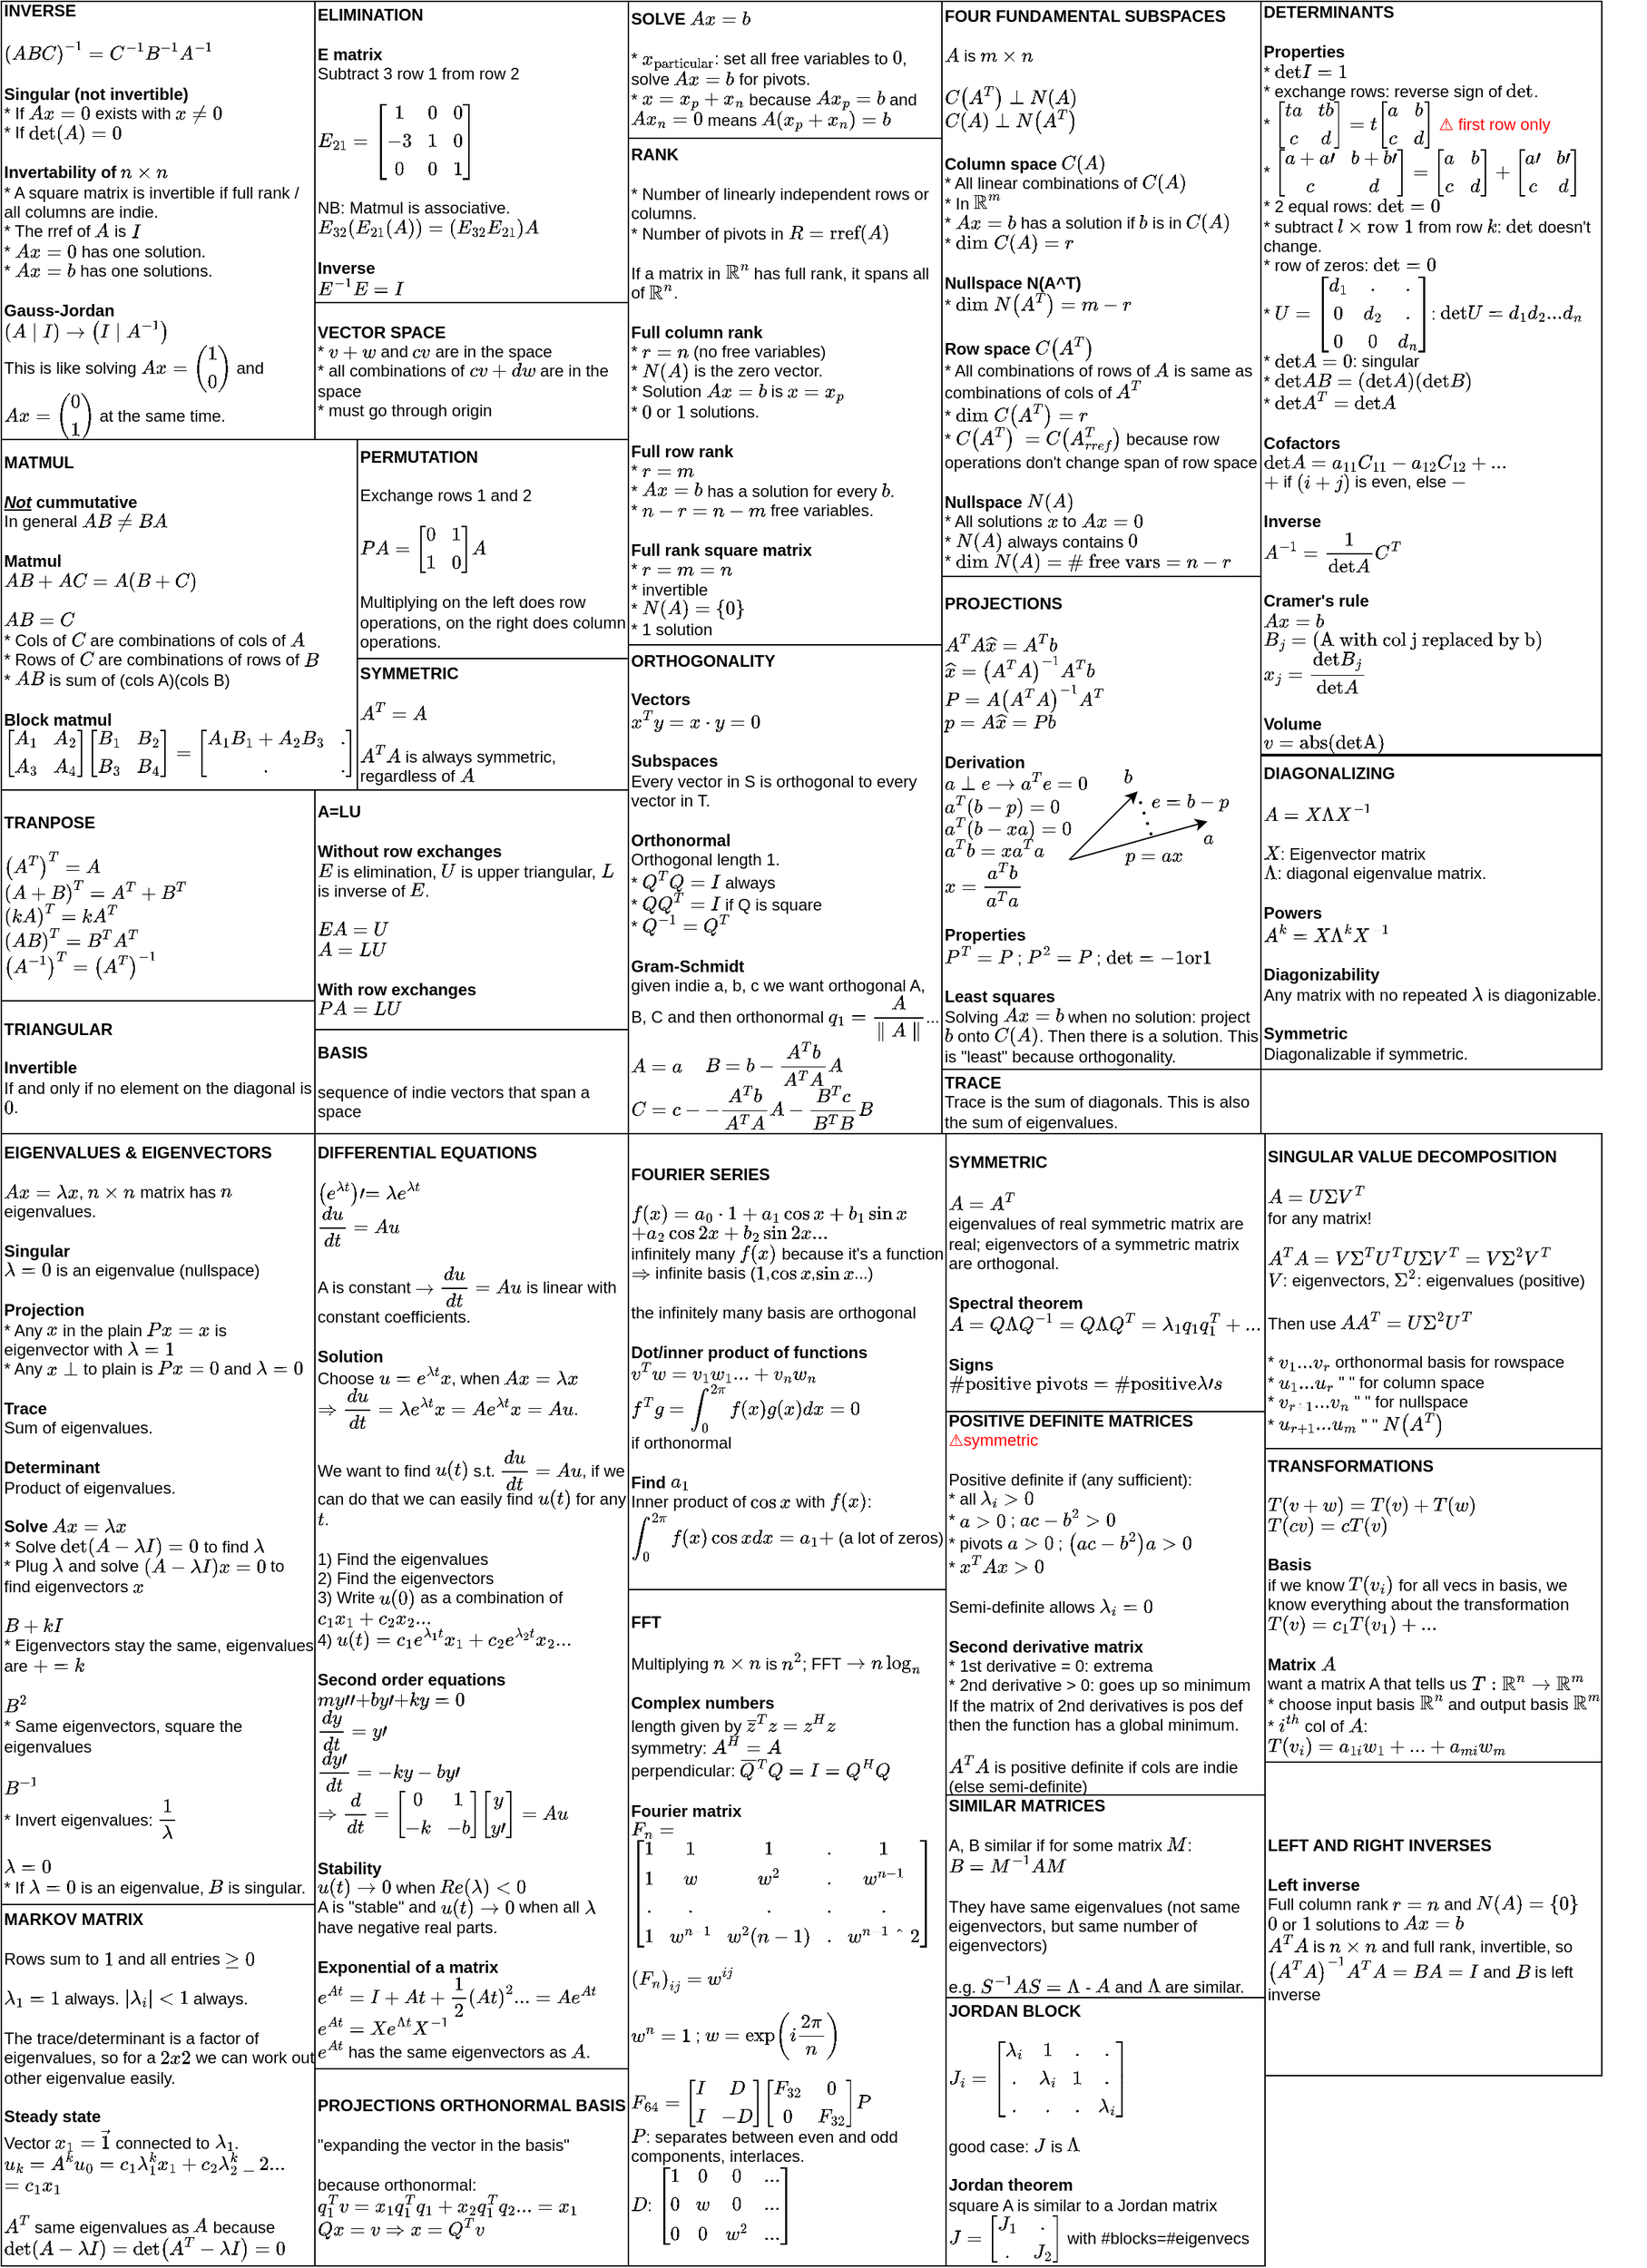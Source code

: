 <mxfile version="22.1.4" type="device">
  <diagram name="Page-1" id="CZhxHti3bZWoKVd3RKIE">
    <mxGraphModel dx="1194" dy="652" grid="1" gridSize="10" guides="1" tooltips="1" connect="1" arrows="1" fold="1" page="1" pageScale="1" pageWidth="1169" pageHeight="827" math="1" shadow="0">
      <root>
        <mxCell id="0" />
        <mxCell id="1" parent="0" />
        <mxCell id="o0Mzq_Nm_ivGwsUZUon7-1" value="&lt;b&gt;INVERSE&lt;br&gt;&lt;/b&gt;&lt;br&gt;`(ABC)^(-1)=C^(-1)B^(-1)A^(-1)`&lt;br&gt;&lt;br&gt;&lt;b&gt;Singular (not invertible)&lt;/b&gt;&lt;br&gt;* If `Ax=0` exists with `x!=0`&lt;br&gt;* If `det(A) = 0`&lt;br&gt;&lt;br&gt;&lt;b&gt;Invertability of `nxxn`&lt;/b&gt;&lt;br&gt;* A square matrix is invertible if full rank / all columns are indie.&lt;br&gt;* The rref of `A` is `I`&lt;br&gt;* `Ax=0` has one solution.&lt;br&gt;* `Ax=b` has one solutions.&lt;br&gt;&lt;br&gt;&lt;b&gt;Gauss-Jordan&lt;br&gt;&lt;/b&gt;`(A | I) -&amp;gt; (I | A^(-1))`&lt;br&gt;This is like solving `Ax=((1),(0))` and `Ax=((0),(1))` at the same time." style="rounded=0;whiteSpace=wrap;html=1;align=left;" parent="1" vertex="1">
          <mxGeometry width="229" height="320" as="geometry" />
        </mxCell>
        <mxCell id="o0Mzq_Nm_ivGwsUZUon7-2" value="&lt;b&gt;ELIMINATION&lt;/b&gt;&lt;br&gt;&lt;br&gt;&lt;b&gt;E matrix&lt;/b&gt;&lt;br&gt;Subtract 3 row 1 from row 2&lt;br&gt;&lt;br&gt;`E_{21} = [[1,0,0],[-3,1,0],[0,0,1]]`&lt;br&gt;&lt;br&gt;NB: Matmul is associative.&lt;br&gt;`E_{32}(E_{21}(A)) = (E_{32}E_{21})A`&lt;br&gt;&lt;br&gt;&lt;b&gt;Inverse&lt;br&gt;&lt;/b&gt;`E^(-1)E=I`" style="rounded=0;whiteSpace=wrap;html=1;align=left;" parent="1" vertex="1">
          <mxGeometry x="229" width="229" height="220" as="geometry" />
        </mxCell>
        <mxCell id="o0Mzq_Nm_ivGwsUZUon7-3" value="&lt;b&gt;PERMUTATION&lt;/b&gt;&lt;br&gt;&lt;br&gt;Exchange rows 1 and 2&lt;br&gt;&lt;br&gt;`PA=[[0,1],[1,0]]A`&lt;br&gt;&lt;br&gt;Multiplying on the left does row operations, on the right does column operations." style="rounded=0;whiteSpace=wrap;html=1;align=left;imageWidth=21;" parent="1" vertex="1">
          <mxGeometry x="260" y="320" width="198" height="160" as="geometry" />
        </mxCell>
        <mxCell id="o0Mzq_Nm_ivGwsUZUon7-4" value="&lt;b&gt;MATMUL&lt;br&gt;&lt;/b&gt;&lt;br&gt;&lt;b&gt;&lt;i&gt;&lt;u&gt;Not&lt;/u&gt;&lt;/i&gt; cummutative&lt;br&gt;&lt;/b&gt;In general `AB != BA`&lt;br&gt;&lt;br&gt;&lt;b&gt;Matmul&lt;br&gt;&lt;/b&gt;`AB + AC = A(B+C)`&lt;br&gt;&lt;br&gt;`AB=C`&lt;br&gt;* Cols of `C` are combinations of cols of `A`&lt;br&gt;* Rows of `C` are combinations of rows of `B`&lt;br&gt;* `AB` is sum of (cols A)(cols B)&lt;br&gt;&lt;br&gt;&lt;b&gt;Block matmul&lt;/b&gt;&lt;br&gt;`[[A_1, A_2],[A_3,A_4]][[B_1,B_2],[B_3,B_4]] = [[A_1B_1 + A_2B_3,.],[.,.]]`" style="rounded=0;whiteSpace=wrap;html=1;align=left;" parent="1" vertex="1">
          <mxGeometry y="320" width="260" height="256" as="geometry" />
        </mxCell>
        <mxCell id="o0Mzq_Nm_ivGwsUZUon7-6" value="&lt;b&gt;TRANPOSE&lt;/b&gt;&lt;br&gt;&lt;br&gt;`(A^T)^T=A`&lt;br&gt;`(A+B)^T=A^T+B^T`&lt;br&gt;`(kA)^T=kA^T`&lt;br&gt;`(AB)^T=B^TA^T`&lt;br&gt;`(A^(-1))^T=(A^T)^(-1)`" style="rounded=0;whiteSpace=wrap;html=1;align=left;" parent="1" vertex="1">
          <mxGeometry y="576" width="229" height="154" as="geometry" />
        </mxCell>
        <mxCell id="o0Mzq_Nm_ivGwsUZUon7-7" value="&lt;b&gt;A=LU&lt;/b&gt;&lt;br&gt;&lt;br&gt;&lt;b&gt;Without row exchanges&lt;/b&gt;&lt;br&gt;`E` is elimination, `U` is upper triangular, `L` is inverse of `E`.&lt;br&gt;&lt;br&gt;`EA=U`&lt;br&gt;`A=LU`&lt;br&gt;&lt;br&gt;&lt;b&gt;With row exchanges&lt;br&gt;&lt;/b&gt;`PA=LU`" style="rounded=0;whiteSpace=wrap;html=1;align=left;" parent="1" vertex="1">
          <mxGeometry x="229" y="576" width="229" height="175" as="geometry" />
        </mxCell>
        <mxCell id="o0Mzq_Nm_ivGwsUZUon7-8" value="&lt;b&gt;TRIANGULAR&lt;br&gt;&lt;/b&gt;&lt;br&gt;&lt;b&gt;Invertible&lt;/b&gt;&lt;br&gt;If and only if no element on the diagonal is `0`." style="rounded=0;whiteSpace=wrap;html=1;align=left;" parent="1" vertex="1">
          <mxGeometry y="730" width="229" height="97" as="geometry" />
        </mxCell>
        <mxCell id="o0Mzq_Nm_ivGwsUZUon7-9" value="&lt;b&gt;SYMMETRIC&lt;/b&gt;&lt;br&gt;&lt;br&gt;`A^T=A`&lt;br&gt;&lt;br&gt;`A^TA` is always symmetric, regardless of `A`" style="rounded=0;whiteSpace=wrap;html=1;align=left;" parent="1" vertex="1">
          <mxGeometry x="260" y="480" width="198" height="96" as="geometry" />
        </mxCell>
        <mxCell id="o0Mzq_Nm_ivGwsUZUon7-10" value="&lt;b&gt;VECTOR SPACE&lt;/b&gt;&lt;br&gt;* `v+w` and `cv` are in the space&lt;br&gt;* all combinations of `cv+dw` are in the space&lt;br&gt;* must go through origin" style="rounded=0;whiteSpace=wrap;html=1;align=left;" parent="1" vertex="1">
          <mxGeometry x="229" y="220" width="229" height="100" as="geometry" />
        </mxCell>
        <mxCell id="o0Mzq_Nm_ivGwsUZUon7-11" value="&lt;b&gt;FOUR FUNDAMENTAL SUBSPACES&lt;/b&gt;&lt;br&gt;&lt;br&gt;`A` is `mxxn`&lt;br&gt;&lt;br&gt;`C(A^T) _|_ N(A)`&lt;br&gt;`C(A) _|_ N(A^T)`&lt;br&gt;&lt;br&gt;&lt;b&gt;Column space `C(A)`&lt;/b&gt;&lt;br&gt;* All linear combinations of `C(A)`&lt;br&gt;* In `bbb R^m`&lt;br&gt;* `Ax=b` has a solution if `b` is in `C(A)`&lt;br&gt;* `dim C(A) = r`&lt;br&gt;&lt;br&gt;&lt;b&gt;Nullspace N(A^T)&lt;br&gt;&lt;/b&gt;* `dim N(A^T) = m - r`&lt;br&gt;&lt;br&gt;&lt;b&gt;Row space `C(A^T)`&lt;br&gt;&lt;/b&gt;* All combinations of rows of `A` is same as combinations of cols of `A^T`&lt;br&gt;* `dim C(A^T) = r`&lt;br&gt;* `C(A^T)&amp;nbsp; = C(A_{rref}^T)` because row operations don&#39;t change span of row space&lt;br&gt;&lt;br&gt;&lt;b style=&quot;border-color: var(--border-color);&quot;&gt;Nullspace `N(A)`&lt;br style=&quot;border-color: var(--border-color);&quot;&gt;&lt;/b&gt;* All solutions `x` to `Ax=0`&lt;br style=&quot;border-color: var(--border-color);&quot;&gt;* `N(A)` always contains `0`&lt;br style=&quot;border-color: var(--border-color);&quot;&gt;* `dim N(A) = \text{# free vars} = n -r`" style="rounded=0;whiteSpace=wrap;html=1;align=left;" parent="1" vertex="1">
          <mxGeometry x="687" width="233" height="420" as="geometry" />
        </mxCell>
        <mxCell id="o0Mzq_Nm_ivGwsUZUon7-12" value="&lt;b&gt;RANK&lt;/b&gt;&lt;br&gt;&lt;br&gt;* Number of linearly independent rows or columns.&lt;br&gt;* Number of pivots in `R = \text{rref}(A)`&lt;br&gt;&lt;br&gt;If a matrix in `bbb R^n` has full rank, it spans all of `bbb R^n`.&lt;br&gt;&lt;br&gt;&lt;b&gt;Full column rank&lt;/b&gt;&lt;br&gt;* `r=n` (no free variables)&lt;br&gt;* `N(A)` is the zero vector.&lt;br&gt;* Solution `Ax=b` is `x=x_p`&lt;br&gt;* `0` or `1` solutions.&lt;br&gt;&lt;br&gt;&lt;b&gt;Full row rank&lt;/b&gt;&lt;br&gt;* `r=m`&lt;br&gt;* `Ax=b` has a solution for every `b`.&lt;br&gt;* `n-r = n-m` free variables.&lt;br&gt;&lt;br&gt;&lt;b&gt;Full rank square matrix&lt;/b&gt;&lt;br&gt;* `r=m=n`&lt;br&gt;* invertible&lt;br&gt;* `N(A)={0}`&lt;br&gt;* 1 solution" style="rounded=0;whiteSpace=wrap;html=1;align=left;" parent="1" vertex="1">
          <mxGeometry x="458" y="100" width="229" height="370" as="geometry" />
        </mxCell>
        <mxCell id="o0Mzq_Nm_ivGwsUZUon7-13" value="&lt;b&gt;SOLVE `Ax=b`&lt;/b&gt;&lt;br&gt;&lt;br&gt;* `x_{\text{particular}}`: set all free variables to `0`, solve `Ax=b` for pivots.&lt;br&gt;* `x=x_p + x_n` because `Ax_p=b` and `Ax_n=0` means `A(x_p + x_n)=b`" style="rounded=0;whiteSpace=wrap;html=1;align=left;" parent="1" vertex="1">
          <mxGeometry x="458" width="229" height="100" as="geometry" />
        </mxCell>
        <mxCell id="o0Mzq_Nm_ivGwsUZUon7-14" value="&lt;b&gt;BASIS&lt;/b&gt;&lt;br&gt;&lt;br&gt;sequence of indie vectors that span a space" style="rounded=0;whiteSpace=wrap;html=1;align=left;" parent="1" vertex="1">
          <mxGeometry x="229" y="751" width="229" height="76" as="geometry" />
        </mxCell>
        <mxCell id="o0Mzq_Nm_ivGwsUZUon7-15" value="&lt;b&gt;ORTHOGONALITY&lt;br&gt;&lt;/b&gt;&lt;br&gt;&lt;b&gt;Vectors&lt;/b&gt;&lt;br&gt;`x^Ty=x*y=0`&lt;br&gt;&lt;br&gt;&lt;b&gt;Subspaces&lt;/b&gt;&lt;br&gt;Every vector in S is orthogonal to every vector in T.&lt;br&gt;&lt;br&gt;&lt;b&gt;Orthonormal&lt;br&gt;&lt;/b&gt;Orthogonal length 1.&lt;br&gt;* `Q^TQ=I` always&lt;br&gt;* `Q Q^T=I` if Q is square&lt;br&gt;* `Q^(-1)=Q^T`&lt;br&gt;&lt;br&gt;&lt;b&gt;Gram-Schmidt&lt;br&gt;&lt;/b&gt;given indie a, b, c we want orthogonal A, B, C and then orthonormal `q_1=A/norm(A)`...&lt;br&gt;`A=a`&amp;nbsp; &amp;nbsp; &amp;nbsp;`B=b-{A^Tb}/{A^TA}A`&lt;br&gt;`C=c--{A^Tb}/{A^TA}A-{B^Tc}/{B^TB}B`" style="rounded=0;whiteSpace=wrap;html=1;align=left;" parent="1" vertex="1">
          <mxGeometry x="458" y="470" width="229" height="357" as="geometry" />
        </mxCell>
        <mxCell id="o0Mzq_Nm_ivGwsUZUon7-16" value="&lt;b&gt;PROJECTIONS&lt;/b&gt;&lt;br&gt;&lt;br&gt;`A^TA\hatx=A^Tb`&lt;br&gt;`\hatx=(A^TA)^(-1)A^Tb`&lt;br&gt;`P=A(A^TA)^(-1)A^T`&lt;br&gt;`p=A\hatx=Pb`&lt;br&gt;&lt;br&gt;&lt;b&gt;Derivation&lt;/b&gt;&lt;br&gt;`a _|_e -&amp;gt; a^Te=0`&lt;br&gt;`a^T(b-p)=0`&lt;br&gt;`a^T(b-xa)=0`&lt;br&gt;`a^Tb=xa^Ta`&lt;br&gt;`x={a^Tb}/{a^Ta}`&lt;br&gt;&lt;br&gt;&lt;b&gt;Properties&lt;br&gt;&lt;/b&gt;`P^T=P` ; `P^2=P` ; `det=-1 \text{or} 1`&lt;br&gt;&lt;br&gt;&lt;b&gt;Least squares&lt;br&gt;&lt;/b&gt;Solving `Ax=b` when no solution: project `b` onto `C(A)`. Then there is a solution. This is &quot;least&quot; because orthogonality." style="rounded=0;whiteSpace=wrap;html=1;align=left;" parent="1" vertex="1">
          <mxGeometry x="687" y="420" width="233" height="370" as="geometry" />
        </mxCell>
        <mxCell id="o0Mzq_Nm_ivGwsUZUon7-17" value="" style="endArrow=classic;html=1;rounded=0;endFill=1;" parent="1" edge="1">
          <mxGeometry width="50" height="50" relative="1" as="geometry">
            <mxPoint x="780" y="627" as="sourcePoint" />
            <mxPoint x="830" y="577" as="targetPoint" />
          </mxGeometry>
        </mxCell>
        <mxCell id="o0Mzq_Nm_ivGwsUZUon7-18" value="" style="endArrow=classic;html=1;rounded=0;endFill=1;" parent="1" edge="1">
          <mxGeometry width="50" height="50" relative="1" as="geometry">
            <mxPoint x="781" y="627" as="sourcePoint" />
            <mxPoint x="881" y="599" as="targetPoint" />
          </mxGeometry>
        </mxCell>
        <mxCell id="o0Mzq_Nm_ivGwsUZUon7-19" value="`b`" style="text;html=1;strokeColor=none;fillColor=none;align=center;verticalAlign=middle;whiteSpace=wrap;rounded=0;" parent="1" vertex="1">
          <mxGeometry x="793" y="552" width="60" height="30" as="geometry" />
        </mxCell>
        <mxCell id="o0Mzq_Nm_ivGwsUZUon7-20" value="`a`" style="text;html=1;strokeColor=none;fillColor=none;align=center;verticalAlign=middle;whiteSpace=wrap;rounded=0;" parent="1" vertex="1">
          <mxGeometry x="852" y="596" width="60" height="30" as="geometry" />
        </mxCell>
        <mxCell id="o0Mzq_Nm_ivGwsUZUon7-21" value="" style="endArrow=none;dashed=1;html=1;dashPattern=1 3;strokeWidth=2;rounded=0;" parent="1" edge="1">
          <mxGeometry width="50" height="50" relative="1" as="geometry">
            <mxPoint x="840" y="609" as="sourcePoint" />
            <mxPoint x="830" y="579" as="targetPoint" />
          </mxGeometry>
        </mxCell>
        <mxCell id="o0Mzq_Nm_ivGwsUZUon7-22" value="`e = b-p`" style="text;html=1;strokeColor=none;fillColor=none;align=center;verticalAlign=middle;whiteSpace=wrap;rounded=0;" parent="1" vertex="1">
          <mxGeometry x="838" y="570" width="60" height="30" as="geometry" />
        </mxCell>
        <mxCell id="o0Mzq_Nm_ivGwsUZUon7-24" value="`p=ax`" style="text;html=1;strokeColor=none;fillColor=none;align=center;verticalAlign=middle;whiteSpace=wrap;rounded=0;" parent="1" vertex="1">
          <mxGeometry x="812" y="609" width="60" height="30" as="geometry" />
        </mxCell>
        <mxCell id="o0Mzq_Nm_ivGwsUZUon7-26" value="&lt;b&gt;DETERMINANTS&lt;/b&gt;&lt;br&gt;&lt;br&gt;&lt;b&gt;Properties&lt;/b&gt;&lt;br&gt;* `\text{det}I=1`&lt;br&gt;* exchange rows: reverse sign of `\text{det}`.&lt;br&gt;* `[[ta,tb],[c,d]]=t[[a,b],[c,d]]` &lt;font color=&quot;#ff0000&quot;&gt;⚠ first row only&lt;/font&gt;&lt;br&gt;* `[[a+a&#39;,b+b&#39;],[c,d]] = [[a,b],[c,d]] + [[a&#39;,b&#39;],[c,d]]`&lt;br&gt;* 2 equal rows: `\text{det}=0`&lt;br&gt;* subtract `lxx\text{row 1}` from row `k`: `\text{det}` doesn&#39;t change.&lt;br&gt;* row of zeros: `\text{det}=0`&lt;br&gt;* `U=[[d_1,.,.],[0,d_2,.],[0,0,d_n]]`: `\text{det}U=d_1d_2...d_n`&lt;br&gt;* `\text{det}A=0`: singular&lt;br&gt;* `\text{det}AB=(\text{det}A)(\text{det}B)`&lt;br&gt;* `\text{det}A^T=\text{det}A`&lt;br&gt;&lt;br&gt;&lt;b&gt;Cofactors&lt;/b&gt;&lt;br&gt;`\text{det}A=a_{11}C_{11} - a_{12}C_{12} + ...`&lt;br&gt;`+` if `(i+j)` is even, else `-`&lt;br&gt;&lt;br&gt;&lt;b&gt;Inverse&lt;br&gt;&lt;/b&gt;`A^{-1}=1/{\text{det}A} C^T`&lt;br&gt;&lt;br&gt;&lt;b&gt;Cramer&#39;s rule&lt;/b&gt;&lt;br&gt;`Ax=b`&lt;br&gt;`B_j = \text{(A with col j replaced by b)`&lt;br&gt;`x_j = {\text{det}B_j}/{\text{det}A}`&lt;br&gt;&lt;br&gt;&lt;b&gt;Volume&lt;br&gt;&lt;/b&gt;`v = \text{abs(detA)}`" style="rounded=0;whiteSpace=wrap;html=1;align=left;" parent="1" vertex="1">
          <mxGeometry x="920" width="249" height="550" as="geometry" />
        </mxCell>
        <mxCell id="o0Mzq_Nm_ivGwsUZUon7-27" value="&lt;b&gt;EIGENVALUES &amp;amp; EIGENVECTORS&lt;/b&gt;&lt;br&gt;&lt;br&gt;`Ax=\lambdax`, `nxxn` matrix has `n` eigenvalues.&lt;br&gt;&lt;br&gt;&lt;b&gt;Singular&lt;/b&gt;&lt;br&gt;`\lambda=0` is an eigenvalue (nullspace)&lt;br&gt;&lt;br&gt;&lt;b&gt;Projection&lt;/b&gt;&lt;br&gt;* Any `x` in the plain `Px=x` is eigenvector with `\lambda=1`&lt;br&gt;* Any `x _|_` to plain is `Px=0` and `\lambda=0`&amp;nbsp;&lt;br&gt;&lt;br&gt;&lt;b&gt;Trace&lt;/b&gt;&lt;br&gt;Sum of eigenvalues.&lt;br&gt;&lt;br&gt;&lt;b&gt;Determinant&lt;/b&gt;&lt;br&gt;Product of eigenvalues.&lt;br&gt;&lt;br&gt;&lt;b&gt;Solve `Ax=\lambdax`&lt;br&gt;&lt;/b&gt;* Solve `\text{det}(A-\lambdaI)=0` to find `lambda`&lt;br&gt;* Plug `\lambda` and solve `(A-\lambdaI)x=0` to find eigenvectors `x`&lt;br&gt;&lt;br&gt;&lt;b&gt;`B + kI`&lt;br&gt;&lt;/b&gt;* Eigenvectors stay the same, eigenvalues are `+= k`&lt;br&gt;&lt;br&gt;`B^2`&lt;br&gt;* Same eigenvectors, square the eigenvalues&lt;br&gt;&lt;br&gt;`B^(-1)`&lt;br&gt;* Invert eigenvalues: `1/\lambda`&lt;br&gt;&lt;br&gt;`\lambda=0`&lt;br&gt;* If `\lambda=0` is an eigenvalue, `B` is singular." style="rounded=0;whiteSpace=wrap;html=1;align=left;" parent="1" vertex="1">
          <mxGeometry y="827" width="229" height="563" as="geometry" />
        </mxCell>
        <mxCell id="o0Mzq_Nm_ivGwsUZUon7-28" value="&lt;b&gt;TRACE&lt;/b&gt;&lt;br&gt;Trace is the sum of diagonals. This is also the sum of eigenvalues." style="rounded=0;whiteSpace=wrap;html=1;align=left;" parent="1" vertex="1">
          <mxGeometry x="687" y="780" width="233" height="47" as="geometry" />
        </mxCell>
        <mxCell id="o0Mzq_Nm_ivGwsUZUon7-29" value="&lt;b&gt;DIAGONALIZING&lt;/b&gt;&lt;br&gt;&lt;br&gt;`A=X\LambdaX^(-1)`&lt;br&gt;&lt;br&gt;`X`: Eigenvector matrix&lt;br&gt;`\Lambda`: diagonal eigenvalue matrix.&lt;br&gt;&lt;br&gt;&lt;b&gt;Powers&lt;/b&gt;&lt;br&gt;`A^k=X\Lambda^kX^(-1)`&lt;br&gt;&lt;br&gt;&lt;b&gt;Diagonizability&lt;br&gt;&lt;/b&gt;Any matrix with no repeated `\lambda` is diagonizable.&lt;br&gt;&lt;br&gt;&lt;b&gt;Symmetric&lt;br&gt;&lt;/b&gt;Diagonalizable if symmetric." style="rounded=0;whiteSpace=wrap;html=1;align=left;" parent="1" vertex="1">
          <mxGeometry x="920" y="551" width="249" height="229" as="geometry" />
        </mxCell>
        <mxCell id="o0Mzq_Nm_ivGwsUZUon7-31" value="&lt;b&gt;MARKOV MATRIX&lt;/b&gt;&lt;br&gt;&lt;br&gt;Rows sum to `1` and all entries `&amp;gt;=0`&lt;br&gt;&lt;br&gt;`\lambda_1=1` always. `|\lambda_i|&amp;lt;1` always.&lt;br&gt;&lt;br&gt;The trace/determinant is a factor of eigenvalues, so for a `2x2` we can work out other eigenvalue easily.&lt;br&gt;&lt;br&gt;&lt;b&gt;Steady state&lt;/b&gt;&lt;br&gt;Vector `x_1=vec 1` connected to `\lambda_1`.&lt;br&gt;`u_k=A^ku_0=c_1\lambda_1^kx_1+c_2\lambda_2^k_2...`&lt;br&gt;`=c_1x_1`&lt;br&gt;&lt;b&gt;&lt;br&gt;&lt;/b&gt;`A^T` same eigenvalues as `A` because `det(A-\lambdaI)=det(A^T-\lambdaI)=0`" style="rounded=0;whiteSpace=wrap;html=1;align=left;" parent="1" vertex="1">
          <mxGeometry y="1390" width="229" height="264" as="geometry" />
        </mxCell>
        <mxCell id="o0Mzq_Nm_ivGwsUZUon7-32" value="&lt;b&gt;DIFFERENTIAL EQUATIONS&lt;/b&gt;&lt;br&gt;&lt;br&gt;`(e^(\lambdat))&#39; = \lambdae^(\lambdat)`&lt;br&gt;`(du)/(dt)=Au`&lt;br&gt;&lt;br&gt;A is constant `-&amp;gt;` `(du)/(dt)=Au` is linear with constant coefficients.&lt;br&gt;&lt;br&gt;&lt;b&gt;Solution&lt;/b&gt;&lt;br&gt;Choose `u=e^(\lambdat)x`, when `Ax=\lambdax`&lt;br&gt;`=&amp;gt; (du)/(dt)=\lambdae^(\lambdat)x=Ae^(\lambdat)x=Au`.&lt;br&gt;&lt;br&gt;We want to find `u(t)` s.t. `(du)/(dt)=Au`, if we can do that we can easily find `u(t)` for any `t`.&lt;br&gt;&lt;br&gt;1) Find the eigenvalues&lt;br&gt;2) Find the eigenvectors&lt;br&gt;3) Write `u(0)` as a combination of `c_1x_1+c_2x_2...`&lt;br&gt;4) `u(t)=c_1e^(\lambda_1t)x_1 + c_2e^(\lambda_2t)x_2...`&lt;br&gt;&lt;br&gt;&lt;b&gt;Second order equations&lt;br&gt;&lt;/b&gt;`my&#39;&#39;+by&#39;+ky=0`&lt;br&gt;`(dy)/(dt)=y&#39;`&lt;br&gt;`(dy&#39;)/(dt)=-ky-by&#39;`&lt;br&gt;`=&amp;gt; d/(dt)=[[0,1],[-k,-b]][[y],[y&#39;]]=Au`&lt;br&gt;&lt;br&gt;&lt;b&gt;Stability&lt;/b&gt;&lt;br&gt;`u(t)-&amp;gt;0` when `Re(\lambda)&amp;lt;0`&lt;br&gt;A is &quot;stable&quot; and `u(t)-&amp;gt;0` when all `\lambda` have negative real parts.&lt;br&gt;&lt;br&gt;&lt;b&gt;Exponential of a matrix&lt;/b&gt;&lt;br&gt;`e^(At)=I+At+1/2(At)^2...=Ae^(At)`&lt;br&gt;`e^(At)=Xe^(\Lambdat)X^(-1)`&lt;br&gt;`e^(At)` has the same eigenvectors as `A`." style="rounded=0;whiteSpace=wrap;html=1;align=left;" parent="1" vertex="1">
          <mxGeometry x="229" y="827" width="229" height="683" as="geometry" />
        </mxCell>
        <mxCell id="o0Mzq_Nm_ivGwsUZUon7-33" value="&lt;b&gt;PROJECTIONS ORTHONORMAL BASIS&lt;/b&gt;&lt;br&gt;&lt;br&gt;&quot;expanding the vector in the basis&quot;&lt;br&gt;&lt;br&gt;because orthonormal: `q_1^Tv=x_1q_1^Tq_1+x_2q_1^Tq_2...=x_1`&lt;br&gt;`Qx=v =&amp;gt; x=Q^Tv`&amp;nbsp;" style="rounded=0;whiteSpace=wrap;html=1;align=left;" parent="1" vertex="1">
          <mxGeometry x="229" y="1510" width="229" height="144" as="geometry" />
        </mxCell>
        <mxCell id="o0Mzq_Nm_ivGwsUZUon7-34" value="&lt;b&gt;FOURIER SERIES&lt;/b&gt;&lt;br&gt;&lt;br&gt;`f(x)=a_0*1+a_1cosx+b_1sinx`&lt;br&gt;`+a_2cos2x+b_2sin2x...`&lt;br&gt;infinitely many `f(x)` because it&#39;s a function `=&amp;gt;` infinite basis (`1`,`cosx`,`sinx`...)&lt;br&gt;&lt;br&gt;the infinitely many basis are orthogonal&lt;br&gt;&lt;br&gt;&lt;b&gt;Dot/inner product of functions&lt;br&gt;&lt;/b&gt;`v^Tw=v_1w_1...+v_nw_n`&lt;br&gt;`f^Tg=int_0^(2pi)f(x)g(x)dx=0`&lt;br&gt;if orthonormal&lt;br&gt;&lt;br&gt;&lt;b&gt;Find `a_1`&lt;br&gt;&lt;/b&gt;Inner product of `cosx` with `f(x)`:&lt;br&gt;`int_0^(2pi) f(x)cosxdx=a_1 +` (a lot of zeros)" style="rounded=0;whiteSpace=wrap;html=1;align=left;" parent="1" vertex="1">
          <mxGeometry x="458" y="827" width="232" height="333" as="geometry" />
        </mxCell>
        <mxCell id="geT2t-EL16y8GfKyIWQK-1" value="&lt;b&gt;SYMMETRIC&lt;/b&gt;&lt;br&gt;&lt;br&gt;`A=A^T`&lt;br&gt;eigenvalues of real symmetric matrix are real; eigenvectors of a symmetric matrix are orthogonal.&lt;br&gt;&lt;br&gt;&lt;b&gt;Spectral theorem&lt;br&gt;&lt;/b&gt;`A=Q\LambdaQ^(-1)=Q\LambdaQ^T=\lambda_1q_1q_1^T+...`&lt;br&gt;&lt;br&gt;&lt;b&gt;Signs&lt;br&gt;&lt;/b&gt;`# \text{positive pivots}=#\text{positive}lambda&#39;s`&lt;br&gt;" style="rounded=0;whiteSpace=wrap;html=1;align=left;" parent="1" vertex="1">
          <mxGeometry x="690" y="827" width="233" height="203" as="geometry" />
        </mxCell>
        <mxCell id="geT2t-EL16y8GfKyIWQK-2" value="&lt;b&gt;FFT&lt;br&gt;&lt;/b&gt;&lt;br&gt;Multiplying `nxxn` is `n^2`; FFT `-&amp;gt; nlog_n`&lt;br&gt;&lt;br&gt;&lt;b&gt;Complex numbers&lt;br&gt;&lt;/b&gt;length given by `\barz^Tz=z^Hz`&lt;br&gt;symmetry: `A^H=A`&lt;br&gt;perpendicular: `\barQ^TQ=I=Q^HQ`&lt;br&gt;&lt;br&gt;&lt;b&gt;Fourier matrix&lt;br&gt;&lt;/b&gt;`F_n=`&lt;br&gt;`[[1,1,1,.,1],[1,w,w^2,.,w^(n-1)],[.,.,.,.,.],[1,w^(n-1),w^2(n-1)&lt;br&gt;,.,w^(n-1)^2]]`&lt;br&gt;&lt;br&gt;`(F_n)_(ij)=w^(ij)`&lt;br&gt;&lt;br&gt;`w^n=1` ; `w=exp(i(2pi)/n)`&lt;br&gt;&lt;br&gt;`F_64=[[I,D],[I,-D]][[F_32,0],[0,F_32]]P`&lt;br&gt;`P`: separates between even and odd components, interlaces.&lt;br&gt;`D`: `[[1,0,0,...],[0,w,0,...],[0,0,w^2,...]]`" style="rounded=0;whiteSpace=wrap;html=1;align=left;" parent="1" vertex="1">
          <mxGeometry x="458" y="1160" width="232" height="494" as="geometry" />
        </mxCell>
        <mxCell id="geT2t-EL16y8GfKyIWQK-5" value="&lt;b&gt;POSITIVE DEFINITE MATRICES&lt;/b&gt;&lt;br&gt;&lt;font color=&quot;#ff0000&quot;&gt;⚠symmetric&lt;br&gt;&lt;/font&gt;&lt;br&gt;Positive definite if (any sufficient):&lt;br&gt;* all `\lambda_i&amp;gt;0`&lt;br&gt;* `a&amp;gt;0` ; `ac-b^2&amp;gt;0`&lt;br&gt;* pivots `a &amp;gt; 0` ; `(ac-b^2)a&amp;gt;0`&lt;br&gt;* `x^TAx&amp;gt;0`&lt;br&gt;&lt;br&gt;Semi-definite allows `\lambda_i=0`&lt;br&gt;&lt;br&gt;&lt;b style=&quot;border-color: var(--border-color);&quot;&gt;Second derivative matrix&lt;br style=&quot;border-color: var(--border-color);&quot;&gt;&lt;/b&gt;* 1st derivative = 0: extrema&lt;br&gt;* 2nd derivative &amp;gt; 0: goes up so minimum&lt;br&gt;If the matrix of 2nd derivatives is pos def then the function has a global minimum.&lt;br&gt;&lt;b&gt;&lt;br&gt;`A^TA` &lt;/b&gt;is positive definite if cols are indie (else semi-definite)" style="rounded=0;whiteSpace=wrap;html=1;align=left;" parent="1" vertex="1">
          <mxGeometry x="690" y="1030" width="233" height="280" as="geometry" />
        </mxCell>
        <mxCell id="geT2t-EL16y8GfKyIWQK-6" value="&lt;b&gt;SIMILAR MATRICES&lt;/b&gt;&lt;br&gt;&lt;br&gt;A, B similar if for some matrix `M`:&lt;br&gt;`B=M^(-1)AM`&lt;br&gt;&lt;br&gt;They have same eigenvalues (not same eigenvectors, but same number of eigenvectors)&lt;br&gt;&lt;br&gt;e.g. `S^(-1)AS=\Lambda` - `A` and `\Lambda` are similar." style="rounded=0;whiteSpace=wrap;html=1;align=left;" parent="1" vertex="1">
          <mxGeometry x="690" y="1310" width="233" height="148" as="geometry" />
        </mxCell>
        <mxCell id="geT2t-EL16y8GfKyIWQK-7" value="&lt;b&gt;JORDAN BLOCK&lt;/b&gt;&lt;br&gt;&lt;br&gt;`J_i = [[\lambda_i, 1, ., .],[.,\lambda_i&lt;br&gt;,1, .],[.,.,.,\lambda_i]]`&lt;br&gt;&lt;br&gt;good case: `J` is `\Lambda`&lt;br&gt;&lt;br&gt;&lt;b&gt;Jordan theorem&lt;/b&gt;&lt;br&gt;square A is similar to a Jordan matrix `J=[[J_1,.],[.,J_2]]` with #blocks=#eigenvecs" style="rounded=0;whiteSpace=wrap;html=1;align=left;" parent="1" vertex="1">
          <mxGeometry x="690" y="1458" width="233" height="196" as="geometry" />
        </mxCell>
        <mxCell id="geT2t-EL16y8GfKyIWQK-9" value="&lt;b&gt;SINGULAR VALUE DECOMPOSITION&lt;/b&gt;&lt;br&gt;&lt;br&gt;`A=U\SigmaV^T`&lt;br&gt;for any matrix!&lt;br&gt;&lt;br&gt;`A^TA=V\Sigma^TU^TU\SigmaV^T=V\Sigma^2V^T`&lt;br&gt;`V`: eigenvectors, `\Sigma^2`: eigenvalues (positive)&lt;br&gt;&lt;br&gt;Then use `A A^T=U\Sigma^2U^T`&lt;br&gt;&lt;br&gt;* `v_1...v_r` orthonormal basis for rowspace&lt;br&gt;* `u_1...u_r` &quot; &quot; for column space&lt;br&gt;* `v_(r+1)...v_n` &quot; &quot; for nullspace&lt;br&gt;* `u_(r+1)...u_m` &quot; &quot; `N(A^T)`" style="rounded=0;whiteSpace=wrap;html=1;align=left;" parent="1" vertex="1">
          <mxGeometry x="923" y="827" width="246" height="230" as="geometry" />
        </mxCell>
        <mxCell id="geT2t-EL16y8GfKyIWQK-10" value="&lt;b&gt;TRANSFORMATIONS&lt;/b&gt;&lt;br&gt;&lt;br&gt;`T(v+w)=T(v)+T(w)`&lt;br&gt;`T(cv)=cT(v)`&lt;br&gt;&lt;br&gt;&lt;b&gt;Basis&lt;/b&gt;&lt;br&gt;if we know `T(v_i)` for all vecs in basis, we know everything about the transformation&lt;br&gt;`T(v)=c_1T(v_1)+...`&lt;br&gt;&lt;br&gt;&lt;b&gt;Matrix `A`&lt;br&gt;&lt;/b&gt;want a matrix A that tells us `T:bbb R^n-&amp;gt;bbb R^m`&lt;br&gt;* choose input basis `bbb R^n` and output basis `bbb R^m`&lt;br&gt;* `i^{th}` col of `A`: `T(v_i)=a_{1i}w_1+...+a_{mi}w_m`" style="rounded=0;whiteSpace=wrap;html=1;align=left;" parent="1" vertex="1">
          <mxGeometry x="923" y="1057" width="246" height="229" as="geometry" />
        </mxCell>
        <mxCell id="78SkrRkv9qz1mxpgrzKB-1" value="&lt;b&gt;LEFT AND RIGHT INVERSES&lt;/b&gt;&lt;br&gt;&lt;br&gt;&lt;b&gt;Left inverse&lt;/b&gt;&lt;br&gt;Full column rank `r=n` and `N(A)={0}`&lt;br&gt;`0` or `1` solutions to `Ax=b`&lt;br&gt;`A^TA` is `nxxn` and full rank, invertible, so&lt;br&gt;`(A^TA)^{-1}A^TA=BA=I` and `B` is left inverse&amp;nbsp;" style="rounded=0;whiteSpace=wrap;html=1;align=left;" parent="1" vertex="1">
          <mxGeometry x="923" y="1286" width="246" height="229" as="geometry" />
        </mxCell>
      </root>
    </mxGraphModel>
  </diagram>
</mxfile>
